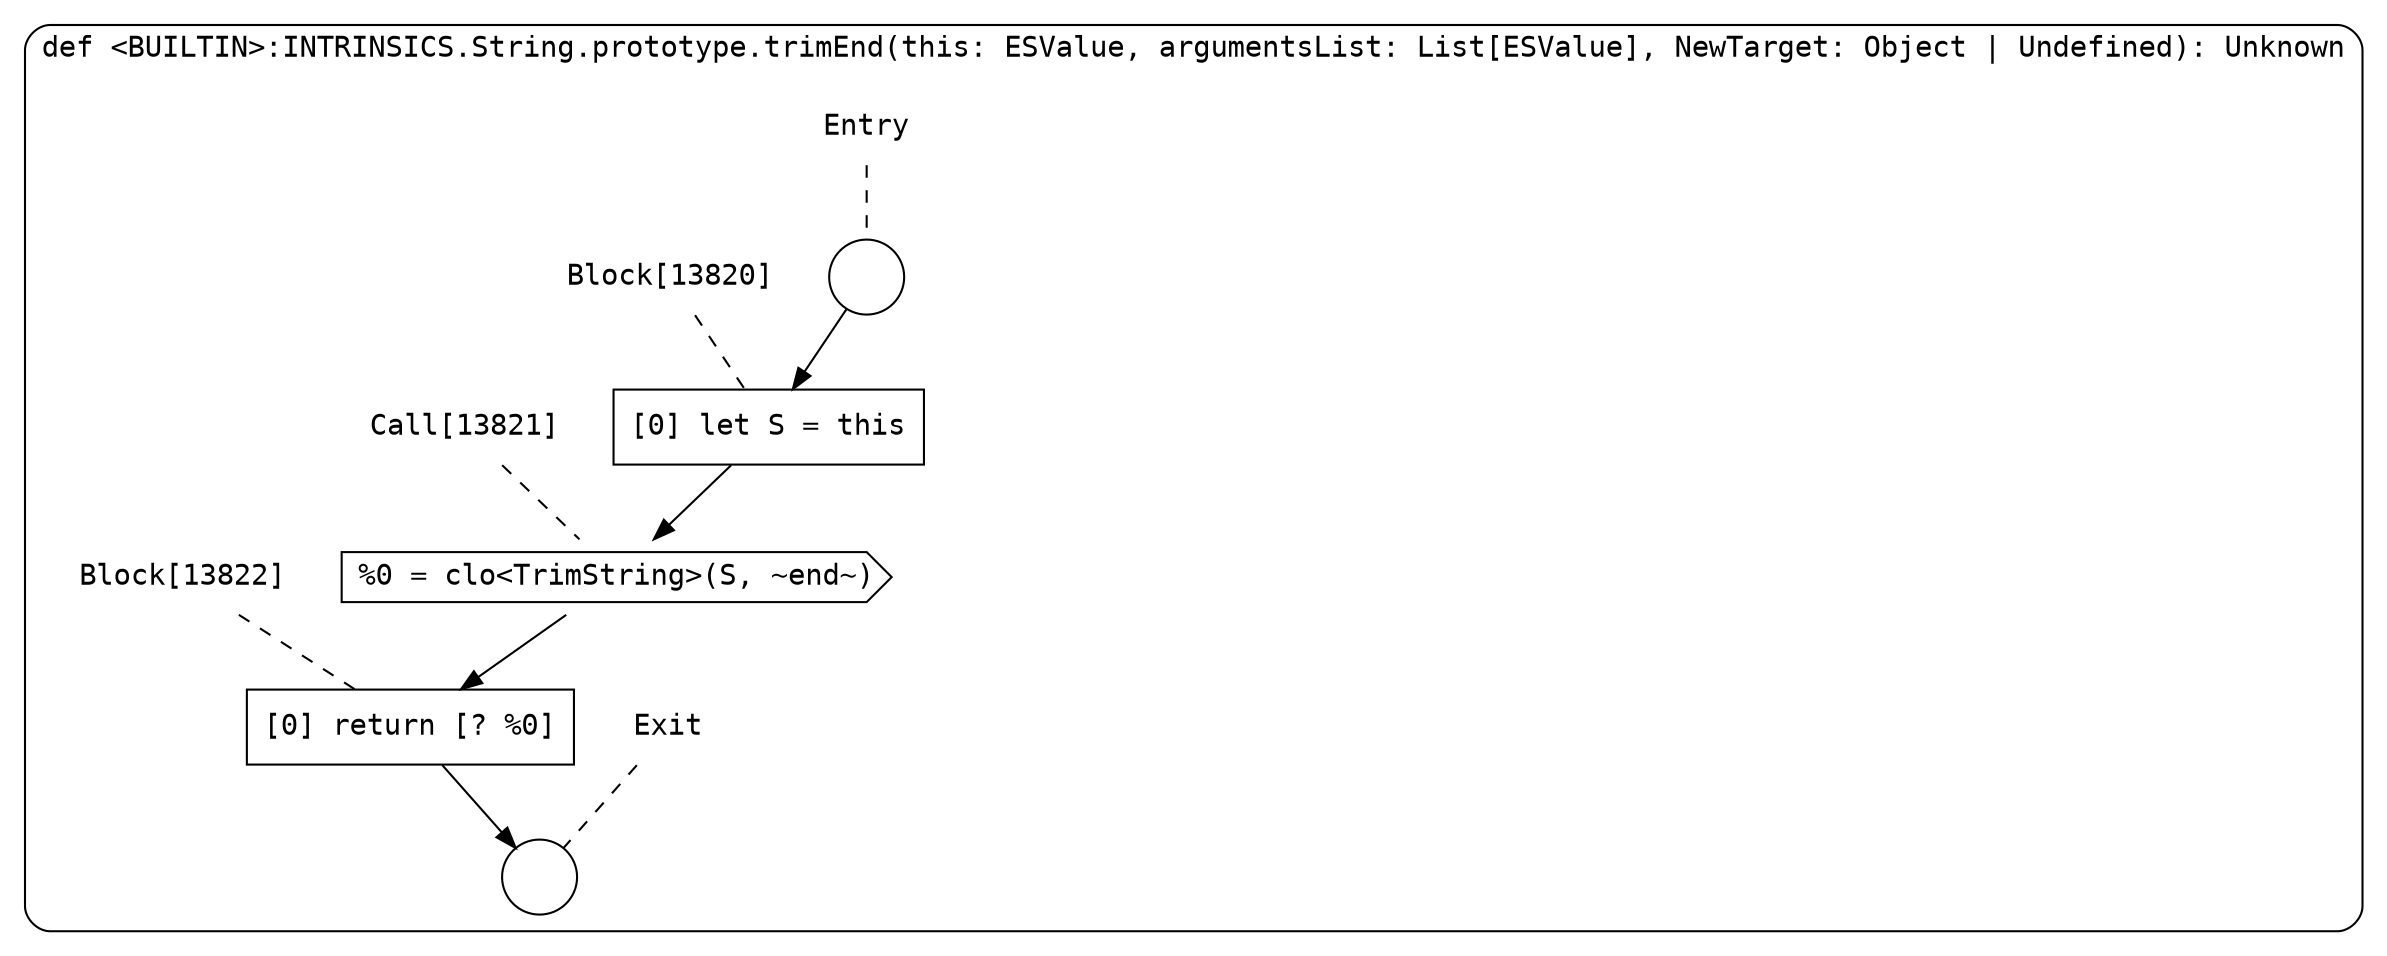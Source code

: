 digraph {
  graph [fontname = "Consolas"]
  node [fontname = "Consolas"]
  edge [fontname = "Consolas"]
  subgraph cluster2198 {
    label = "def <BUILTIN>:INTRINSICS.String.prototype.trimEnd(this: ESValue, argumentsList: List[ESValue], NewTarget: Object | Undefined): Unknown"
    style = rounded
    cluster2198_entry_name [shape=none, label=<<font color="black">Entry</font>>]
    cluster2198_entry_name -> cluster2198_entry [arrowhead=none, color="black", style=dashed]
    cluster2198_entry [shape=circle label=" " color="black" fillcolor="white" style=filled]
    cluster2198_entry -> node13820 [color="black"]
    cluster2198_exit_name [shape=none, label=<<font color="black">Exit</font>>]
    cluster2198_exit_name -> cluster2198_exit [arrowhead=none, color="black", style=dashed]
    cluster2198_exit [shape=circle label=" " color="black" fillcolor="white" style=filled]
    node13820_name [shape=none, label=<<font color="black">Block[13820]</font>>]
    node13820_name -> node13820 [arrowhead=none, color="black", style=dashed]
    node13820 [shape=box, label=<<font color="black">[0] let S = this<BR ALIGN="LEFT"/></font>> color="black" fillcolor="white", style=filled]
    node13820 -> node13821 [color="black"]
    node13821_name [shape=none, label=<<font color="black">Call[13821]</font>>]
    node13821_name -> node13821 [arrowhead=none, color="black", style=dashed]
    node13821 [shape=cds, label=<<font color="black">%0 = clo&lt;TrimString&gt;(S, ~end~)</font>> color="black" fillcolor="white", style=filled]
    node13821 -> node13822 [color="black"]
    node13822_name [shape=none, label=<<font color="black">Block[13822]</font>>]
    node13822_name -> node13822 [arrowhead=none, color="black", style=dashed]
    node13822 [shape=box, label=<<font color="black">[0] return [? %0]<BR ALIGN="LEFT"/></font>> color="black" fillcolor="white", style=filled]
    node13822 -> cluster2198_exit [color="black"]
  }
}